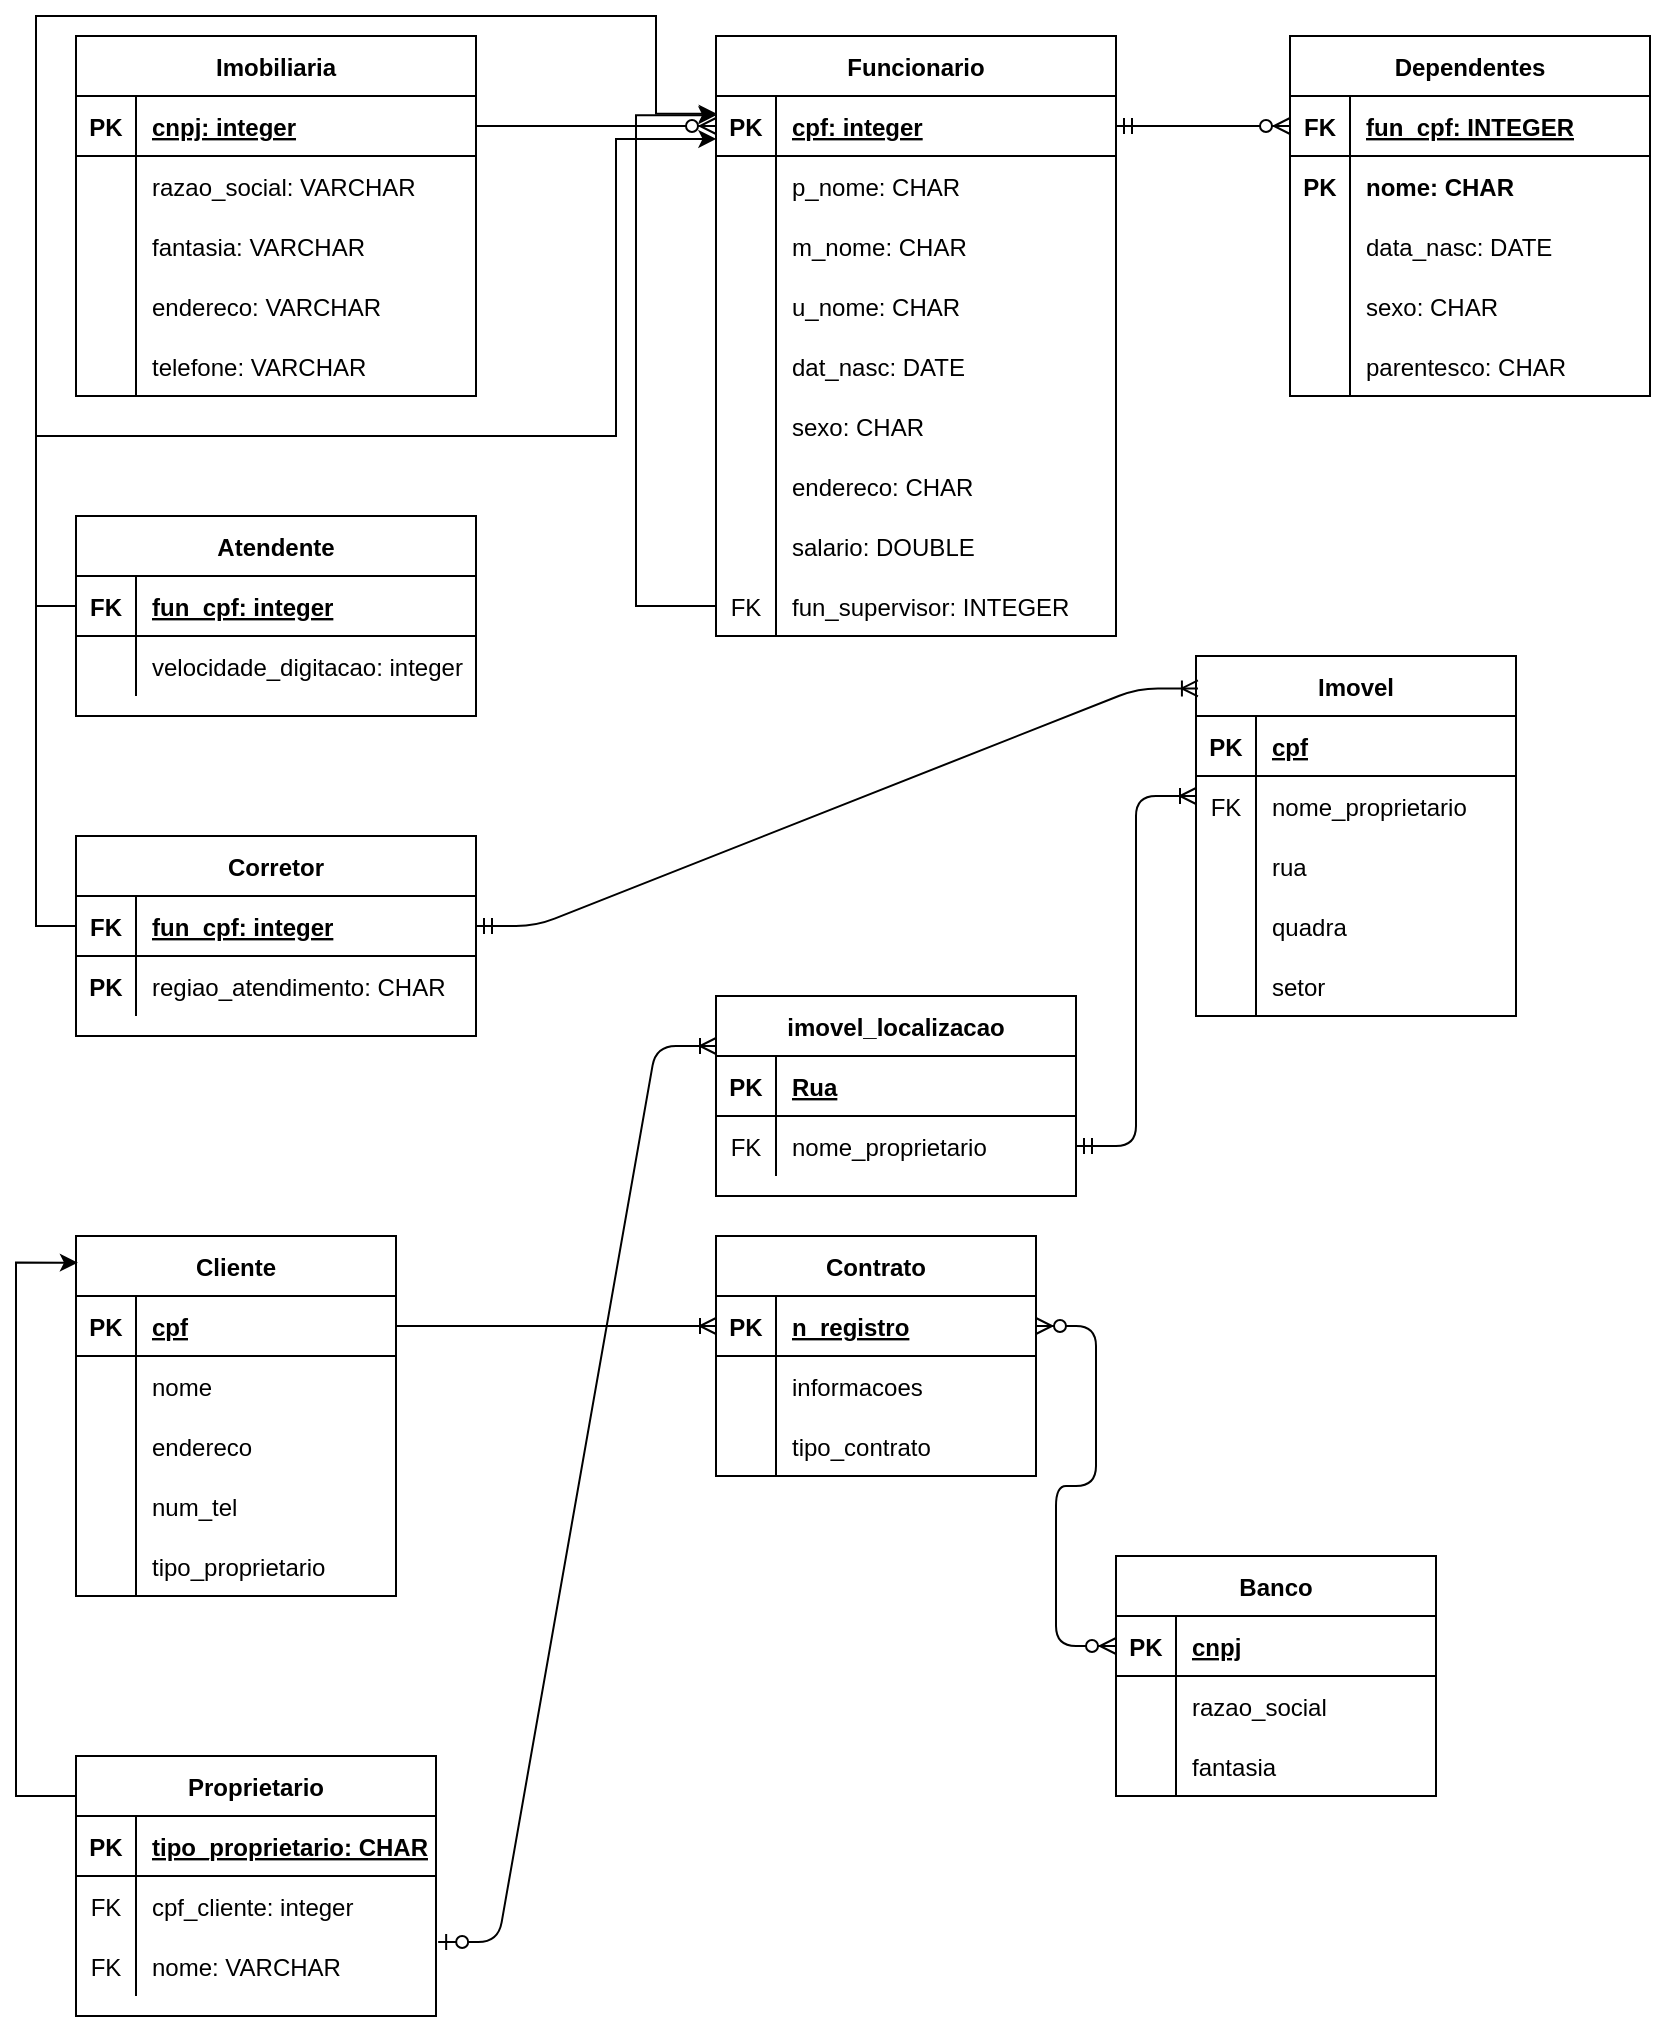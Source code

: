 <mxfile version="13.8.9" type="github">
  <diagram id="jHoQREW-Rwj7mfZAR1TO" name="Page-1">
    <mxGraphModel dx="1036" dy="485" grid="1" gridSize="10" guides="1" tooltips="1" connect="1" arrows="1" fold="1" page="1" pageScale="1" pageWidth="827" pageHeight="1169" math="0" shadow="0">
      <root>
        <mxCell id="0" />
        <mxCell id="1" parent="0" />
        <mxCell id="UJXTose2h4jkovbLVxWG-283" value="" style="edgeStyle=entityRelationEdgeStyle;fontSize=12;html=1;endArrow=ERoneToMany;startArrow=ERmandOne;exitX=1;exitY=0.75;exitDx=0;exitDy=0;" edge="1" parent="1" source="UJXTose2h4jkovbLVxWG-252">
          <mxGeometry width="100" height="100" relative="1" as="geometry">
            <mxPoint x="570" y="650" as="sourcePoint" />
            <mxPoint x="600" y="420" as="targetPoint" />
          </mxGeometry>
        </mxCell>
        <mxCell id="UJXTose2h4jkovbLVxWG-1" value="Imobiliaria" style="shape=table;startSize=30;container=1;collapsible=1;childLayout=tableLayout;fixedRows=1;rowLines=0;fontStyle=1;align=center;resizeLast=1;" vertex="1" parent="1">
          <mxGeometry x="40" y="40" width="200" height="180" as="geometry" />
        </mxCell>
        <mxCell id="UJXTose2h4jkovbLVxWG-2" value="" style="shape=partialRectangle;collapsible=0;dropTarget=0;pointerEvents=0;fillColor=none;top=0;left=0;bottom=1;right=0;points=[[0,0.5],[1,0.5]];portConstraint=eastwest;" vertex="1" parent="UJXTose2h4jkovbLVxWG-1">
          <mxGeometry y="30" width="200" height="30" as="geometry" />
        </mxCell>
        <mxCell id="UJXTose2h4jkovbLVxWG-3" value="PK" style="shape=partialRectangle;connectable=0;fillColor=none;top=0;left=0;bottom=0;right=0;fontStyle=1;overflow=hidden;" vertex="1" parent="UJXTose2h4jkovbLVxWG-2">
          <mxGeometry width="30" height="30" as="geometry" />
        </mxCell>
        <mxCell id="UJXTose2h4jkovbLVxWG-4" value="cnpj: integer" style="shape=partialRectangle;connectable=0;fillColor=none;top=0;left=0;bottom=0;right=0;align=left;spacingLeft=6;fontStyle=5;overflow=hidden;" vertex="1" parent="UJXTose2h4jkovbLVxWG-2">
          <mxGeometry x="30" width="170" height="30" as="geometry" />
        </mxCell>
        <mxCell id="UJXTose2h4jkovbLVxWG-5" value="" style="shape=partialRectangle;collapsible=0;dropTarget=0;pointerEvents=0;fillColor=none;top=0;left=0;bottom=0;right=0;points=[[0,0.5],[1,0.5]];portConstraint=eastwest;" vertex="1" parent="UJXTose2h4jkovbLVxWG-1">
          <mxGeometry y="60" width="200" height="30" as="geometry" />
        </mxCell>
        <mxCell id="UJXTose2h4jkovbLVxWG-6" value="" style="shape=partialRectangle;connectable=0;fillColor=none;top=0;left=0;bottom=0;right=0;editable=1;overflow=hidden;" vertex="1" parent="UJXTose2h4jkovbLVxWG-5">
          <mxGeometry width="30" height="30" as="geometry" />
        </mxCell>
        <mxCell id="UJXTose2h4jkovbLVxWG-7" value="razao_social: VARCHAR" style="shape=partialRectangle;connectable=0;fillColor=none;top=0;left=0;bottom=0;right=0;align=left;spacingLeft=6;overflow=hidden;" vertex="1" parent="UJXTose2h4jkovbLVxWG-5">
          <mxGeometry x="30" width="170" height="30" as="geometry" />
        </mxCell>
        <mxCell id="UJXTose2h4jkovbLVxWG-8" value="" style="shape=partialRectangle;collapsible=0;dropTarget=0;pointerEvents=0;fillColor=none;top=0;left=0;bottom=0;right=0;points=[[0,0.5],[1,0.5]];portConstraint=eastwest;" vertex="1" parent="UJXTose2h4jkovbLVxWG-1">
          <mxGeometry y="90" width="200" height="30" as="geometry" />
        </mxCell>
        <mxCell id="UJXTose2h4jkovbLVxWG-9" value="" style="shape=partialRectangle;connectable=0;fillColor=none;top=0;left=0;bottom=0;right=0;editable=1;overflow=hidden;" vertex="1" parent="UJXTose2h4jkovbLVxWG-8">
          <mxGeometry width="30" height="30" as="geometry" />
        </mxCell>
        <mxCell id="UJXTose2h4jkovbLVxWG-10" value="fantasia: VARCHAR" style="shape=partialRectangle;connectable=0;fillColor=none;top=0;left=0;bottom=0;right=0;align=left;spacingLeft=6;overflow=hidden;" vertex="1" parent="UJXTose2h4jkovbLVxWG-8">
          <mxGeometry x="30" width="170" height="30" as="geometry" />
        </mxCell>
        <mxCell id="UJXTose2h4jkovbLVxWG-11" value="" style="shape=partialRectangle;collapsible=0;dropTarget=0;pointerEvents=0;fillColor=none;top=0;left=0;bottom=0;right=0;points=[[0,0.5],[1,0.5]];portConstraint=eastwest;" vertex="1" parent="UJXTose2h4jkovbLVxWG-1">
          <mxGeometry y="120" width="200" height="30" as="geometry" />
        </mxCell>
        <mxCell id="UJXTose2h4jkovbLVxWG-12" value="" style="shape=partialRectangle;connectable=0;fillColor=none;top=0;left=0;bottom=0;right=0;editable=1;overflow=hidden;" vertex="1" parent="UJXTose2h4jkovbLVxWG-11">
          <mxGeometry width="30" height="30" as="geometry" />
        </mxCell>
        <mxCell id="UJXTose2h4jkovbLVxWG-13" value="endereco: VARCHAR" style="shape=partialRectangle;connectable=0;fillColor=none;top=0;left=0;bottom=0;right=0;align=left;spacingLeft=6;overflow=hidden;" vertex="1" parent="UJXTose2h4jkovbLVxWG-11">
          <mxGeometry x="30" width="170" height="30" as="geometry" />
        </mxCell>
        <mxCell id="UJXTose2h4jkovbLVxWG-15" value="" style="shape=partialRectangle;collapsible=0;dropTarget=0;pointerEvents=0;fillColor=none;top=0;left=0;bottom=0;right=0;points=[[0,0.5],[1,0.5]];portConstraint=eastwest;" vertex="1" parent="UJXTose2h4jkovbLVxWG-1">
          <mxGeometry y="150" width="200" height="30" as="geometry" />
        </mxCell>
        <mxCell id="UJXTose2h4jkovbLVxWG-16" value="" style="shape=partialRectangle;connectable=0;fillColor=none;top=0;left=0;bottom=0;right=0;editable=1;overflow=hidden;" vertex="1" parent="UJXTose2h4jkovbLVxWG-15">
          <mxGeometry width="30" height="30" as="geometry" />
        </mxCell>
        <mxCell id="UJXTose2h4jkovbLVxWG-17" value="telefone: VARCHAR" style="shape=partialRectangle;connectable=0;fillColor=none;top=0;left=0;bottom=0;right=0;align=left;spacingLeft=6;overflow=hidden;" vertex="1" parent="UJXTose2h4jkovbLVxWG-15">
          <mxGeometry x="30" width="170" height="30" as="geometry" />
        </mxCell>
        <mxCell id="UJXTose2h4jkovbLVxWG-18" value="Funcionario" style="shape=table;startSize=30;container=1;collapsible=1;childLayout=tableLayout;fixedRows=1;rowLines=0;fontStyle=1;align=center;resizeLast=1;" vertex="1" parent="1">
          <mxGeometry x="360" y="40" width="200" height="300" as="geometry" />
        </mxCell>
        <mxCell id="UJXTose2h4jkovbLVxWG-19" value="" style="shape=partialRectangle;collapsible=0;dropTarget=0;pointerEvents=0;fillColor=none;top=0;left=0;bottom=1;right=0;points=[[0,0.5],[1,0.5]];portConstraint=eastwest;" vertex="1" parent="UJXTose2h4jkovbLVxWG-18">
          <mxGeometry y="30" width="200" height="30" as="geometry" />
        </mxCell>
        <mxCell id="UJXTose2h4jkovbLVxWG-20" value="PK" style="shape=partialRectangle;connectable=0;fillColor=none;top=0;left=0;bottom=0;right=0;fontStyle=1;overflow=hidden;" vertex="1" parent="UJXTose2h4jkovbLVxWG-19">
          <mxGeometry width="30" height="30" as="geometry" />
        </mxCell>
        <mxCell id="UJXTose2h4jkovbLVxWG-21" value="cpf: integer" style="shape=partialRectangle;connectable=0;fillColor=none;top=0;left=0;bottom=0;right=0;align=left;spacingLeft=6;fontStyle=5;overflow=hidden;" vertex="1" parent="UJXTose2h4jkovbLVxWG-19">
          <mxGeometry x="30" width="170" height="30" as="geometry" />
        </mxCell>
        <mxCell id="UJXTose2h4jkovbLVxWG-22" value="" style="shape=partialRectangle;collapsible=0;dropTarget=0;pointerEvents=0;fillColor=none;top=0;left=0;bottom=0;right=0;points=[[0,0.5],[1,0.5]];portConstraint=eastwest;" vertex="1" parent="UJXTose2h4jkovbLVxWG-18">
          <mxGeometry y="60" width="200" height="30" as="geometry" />
        </mxCell>
        <mxCell id="UJXTose2h4jkovbLVxWG-23" value="" style="shape=partialRectangle;connectable=0;fillColor=none;top=0;left=0;bottom=0;right=0;editable=1;overflow=hidden;" vertex="1" parent="UJXTose2h4jkovbLVxWG-22">
          <mxGeometry width="30" height="30" as="geometry" />
        </mxCell>
        <mxCell id="UJXTose2h4jkovbLVxWG-24" value="p_nome: CHAR" style="shape=partialRectangle;connectable=0;fillColor=none;top=0;left=0;bottom=0;right=0;align=left;spacingLeft=6;overflow=hidden;" vertex="1" parent="UJXTose2h4jkovbLVxWG-22">
          <mxGeometry x="30" width="170" height="30" as="geometry" />
        </mxCell>
        <mxCell id="UJXTose2h4jkovbLVxWG-25" value="" style="shape=partialRectangle;collapsible=0;dropTarget=0;pointerEvents=0;fillColor=none;top=0;left=0;bottom=0;right=0;points=[[0,0.5],[1,0.5]];portConstraint=eastwest;" vertex="1" parent="UJXTose2h4jkovbLVxWG-18">
          <mxGeometry y="90" width="200" height="30" as="geometry" />
        </mxCell>
        <mxCell id="UJXTose2h4jkovbLVxWG-26" value="" style="shape=partialRectangle;connectable=0;fillColor=none;top=0;left=0;bottom=0;right=0;editable=1;overflow=hidden;" vertex="1" parent="UJXTose2h4jkovbLVxWG-25">
          <mxGeometry width="30" height="30" as="geometry" />
        </mxCell>
        <mxCell id="UJXTose2h4jkovbLVxWG-27" value="m_nome: CHAR" style="shape=partialRectangle;connectable=0;fillColor=none;top=0;left=0;bottom=0;right=0;align=left;spacingLeft=6;overflow=hidden;" vertex="1" parent="UJXTose2h4jkovbLVxWG-25">
          <mxGeometry x="30" width="170" height="30" as="geometry" />
        </mxCell>
        <mxCell id="UJXTose2h4jkovbLVxWG-28" value="" style="shape=partialRectangle;collapsible=0;dropTarget=0;pointerEvents=0;fillColor=none;top=0;left=0;bottom=0;right=0;points=[[0,0.5],[1,0.5]];portConstraint=eastwest;" vertex="1" parent="UJXTose2h4jkovbLVxWG-18">
          <mxGeometry y="120" width="200" height="30" as="geometry" />
        </mxCell>
        <mxCell id="UJXTose2h4jkovbLVxWG-29" value="" style="shape=partialRectangle;connectable=0;fillColor=none;top=0;left=0;bottom=0;right=0;editable=1;overflow=hidden;" vertex="1" parent="UJXTose2h4jkovbLVxWG-28">
          <mxGeometry width="30" height="30" as="geometry" />
        </mxCell>
        <mxCell id="UJXTose2h4jkovbLVxWG-30" value="u_nome: CHAR" style="shape=partialRectangle;connectable=0;fillColor=none;top=0;left=0;bottom=0;right=0;align=left;spacingLeft=6;overflow=hidden;" vertex="1" parent="UJXTose2h4jkovbLVxWG-28">
          <mxGeometry x="30" width="170" height="30" as="geometry" />
        </mxCell>
        <mxCell id="UJXTose2h4jkovbLVxWG-31" value="" style="shape=partialRectangle;collapsible=0;dropTarget=0;pointerEvents=0;fillColor=none;top=0;left=0;bottom=0;right=0;points=[[0,0.5],[1,0.5]];portConstraint=eastwest;" vertex="1" parent="UJXTose2h4jkovbLVxWG-18">
          <mxGeometry y="150" width="200" height="30" as="geometry" />
        </mxCell>
        <mxCell id="UJXTose2h4jkovbLVxWG-32" value="" style="shape=partialRectangle;connectable=0;fillColor=none;top=0;left=0;bottom=0;right=0;editable=1;overflow=hidden;" vertex="1" parent="UJXTose2h4jkovbLVxWG-31">
          <mxGeometry width="30" height="30" as="geometry" />
        </mxCell>
        <mxCell id="UJXTose2h4jkovbLVxWG-33" value="dat_nasc: DATE" style="shape=partialRectangle;connectable=0;fillColor=none;top=0;left=0;bottom=0;right=0;align=left;spacingLeft=6;overflow=hidden;" vertex="1" parent="UJXTose2h4jkovbLVxWG-31">
          <mxGeometry x="30" width="170" height="30" as="geometry" />
        </mxCell>
        <mxCell id="UJXTose2h4jkovbLVxWG-34" value="" style="shape=partialRectangle;collapsible=0;dropTarget=0;pointerEvents=0;fillColor=none;top=0;left=0;bottom=0;right=0;points=[[0,0.5],[1,0.5]];portConstraint=eastwest;" vertex="1" parent="UJXTose2h4jkovbLVxWG-18">
          <mxGeometry y="180" width="200" height="30" as="geometry" />
        </mxCell>
        <mxCell id="UJXTose2h4jkovbLVxWG-35" value="" style="shape=partialRectangle;connectable=0;fillColor=none;top=0;left=0;bottom=0;right=0;editable=1;overflow=hidden;" vertex="1" parent="UJXTose2h4jkovbLVxWG-34">
          <mxGeometry width="30" height="30" as="geometry" />
        </mxCell>
        <mxCell id="UJXTose2h4jkovbLVxWG-36" value="sexo: CHAR" style="shape=partialRectangle;connectable=0;fillColor=none;top=0;left=0;bottom=0;right=0;align=left;spacingLeft=6;overflow=hidden;" vertex="1" parent="UJXTose2h4jkovbLVxWG-34">
          <mxGeometry x="30" width="170" height="30" as="geometry" />
        </mxCell>
        <mxCell id="UJXTose2h4jkovbLVxWG-37" value="" style="shape=partialRectangle;collapsible=0;dropTarget=0;pointerEvents=0;fillColor=none;top=0;left=0;bottom=0;right=0;points=[[0,0.5],[1,0.5]];portConstraint=eastwest;" vertex="1" parent="UJXTose2h4jkovbLVxWG-18">
          <mxGeometry y="210" width="200" height="30" as="geometry" />
        </mxCell>
        <mxCell id="UJXTose2h4jkovbLVxWG-38" value="" style="shape=partialRectangle;connectable=0;fillColor=none;top=0;left=0;bottom=0;right=0;editable=1;overflow=hidden;" vertex="1" parent="UJXTose2h4jkovbLVxWG-37">
          <mxGeometry width="30" height="30" as="geometry" />
        </mxCell>
        <mxCell id="UJXTose2h4jkovbLVxWG-39" value="endereco: CHAR" style="shape=partialRectangle;connectable=0;fillColor=none;top=0;left=0;bottom=0;right=0;align=left;spacingLeft=6;overflow=hidden;" vertex="1" parent="UJXTose2h4jkovbLVxWG-37">
          <mxGeometry x="30" width="170" height="30" as="geometry" />
        </mxCell>
        <mxCell id="UJXTose2h4jkovbLVxWG-40" value="" style="shape=partialRectangle;collapsible=0;dropTarget=0;pointerEvents=0;fillColor=none;top=0;left=0;bottom=0;right=0;points=[[0,0.5],[1,0.5]];portConstraint=eastwest;" vertex="1" parent="UJXTose2h4jkovbLVxWG-18">
          <mxGeometry y="240" width="200" height="30" as="geometry" />
        </mxCell>
        <mxCell id="UJXTose2h4jkovbLVxWG-41" value="" style="shape=partialRectangle;connectable=0;fillColor=none;top=0;left=0;bottom=0;right=0;editable=1;overflow=hidden;" vertex="1" parent="UJXTose2h4jkovbLVxWG-40">
          <mxGeometry width="30" height="30" as="geometry" />
        </mxCell>
        <mxCell id="UJXTose2h4jkovbLVxWG-42" value="salario: DOUBLE" style="shape=partialRectangle;connectable=0;fillColor=none;top=0;left=0;bottom=0;right=0;align=left;spacingLeft=6;overflow=hidden;" vertex="1" parent="UJXTose2h4jkovbLVxWG-40">
          <mxGeometry x="30" width="170" height="30" as="geometry" />
        </mxCell>
        <mxCell id="UJXTose2h4jkovbLVxWG-43" value="" style="shape=partialRectangle;collapsible=0;dropTarget=0;pointerEvents=0;fillColor=none;top=0;left=0;bottom=0;right=0;points=[[0,0.5],[1,0.5]];portConstraint=eastwest;" vertex="1" parent="UJXTose2h4jkovbLVxWG-18">
          <mxGeometry y="270" width="200" height="30" as="geometry" />
        </mxCell>
        <mxCell id="UJXTose2h4jkovbLVxWG-44" value="FK" style="shape=partialRectangle;connectable=0;fillColor=none;top=0;left=0;bottom=0;right=0;editable=1;overflow=hidden;fontStyle=0" vertex="1" parent="UJXTose2h4jkovbLVxWG-43">
          <mxGeometry width="30" height="30" as="geometry" />
        </mxCell>
        <mxCell id="UJXTose2h4jkovbLVxWG-45" value="fun_supervisor: INTEGER" style="shape=partialRectangle;connectable=0;fillColor=none;top=0;left=0;bottom=0;right=0;align=left;spacingLeft=6;overflow=hidden;" vertex="1" parent="UJXTose2h4jkovbLVxWG-43">
          <mxGeometry x="30" width="170" height="30" as="geometry" />
        </mxCell>
        <mxCell id="UJXTose2h4jkovbLVxWG-208" style="edgeStyle=orthogonalEdgeStyle;rounded=0;orthogonalLoop=1;jettySize=auto;html=1;exitX=0;exitY=0.5;exitDx=0;exitDy=0;entryX=0.001;entryY=0.32;entryDx=0;entryDy=0;entryPerimeter=0;" edge="1" parent="UJXTose2h4jkovbLVxWG-18" source="UJXTose2h4jkovbLVxWG-43" target="UJXTose2h4jkovbLVxWG-19">
          <mxGeometry relative="1" as="geometry">
            <mxPoint x="-40" y="40" as="targetPoint" />
            <Array as="points">
              <mxPoint x="-40" y="285" />
              <mxPoint x="-40" y="40" />
            </Array>
          </mxGeometry>
        </mxCell>
        <mxCell id="UJXTose2h4jkovbLVxWG-64" value="Dependentes" style="shape=table;startSize=30;container=1;collapsible=1;childLayout=tableLayout;fixedRows=1;rowLines=0;fontStyle=1;align=center;resizeLast=1;" vertex="1" parent="1">
          <mxGeometry x="647" y="40" width="180" height="180" as="geometry" />
        </mxCell>
        <mxCell id="UJXTose2h4jkovbLVxWG-65" value="" style="shape=partialRectangle;collapsible=0;dropTarget=0;pointerEvents=0;fillColor=none;top=0;left=0;bottom=1;right=0;points=[[0,0.5],[1,0.5]];portConstraint=eastwest;" vertex="1" parent="UJXTose2h4jkovbLVxWG-64">
          <mxGeometry y="30" width="180" height="30" as="geometry" />
        </mxCell>
        <mxCell id="UJXTose2h4jkovbLVxWG-66" value="FK" style="shape=partialRectangle;connectable=0;fillColor=none;top=0;left=0;bottom=0;right=0;fontStyle=1;overflow=hidden;" vertex="1" parent="UJXTose2h4jkovbLVxWG-65">
          <mxGeometry width="30" height="30" as="geometry" />
        </mxCell>
        <mxCell id="UJXTose2h4jkovbLVxWG-67" value="fun_cpf: INTEGER" style="shape=partialRectangle;connectable=0;fillColor=none;top=0;left=0;bottom=0;right=0;align=left;spacingLeft=6;fontStyle=5;overflow=hidden;" vertex="1" parent="UJXTose2h4jkovbLVxWG-65">
          <mxGeometry x="30" width="150" height="30" as="geometry" />
        </mxCell>
        <mxCell id="UJXTose2h4jkovbLVxWG-68" value="" style="shape=partialRectangle;collapsible=0;dropTarget=0;pointerEvents=0;fillColor=none;top=0;left=0;bottom=0;right=0;points=[[0,0.5],[1,0.5]];portConstraint=eastwest;" vertex="1" parent="UJXTose2h4jkovbLVxWG-64">
          <mxGeometry y="60" width="180" height="30" as="geometry" />
        </mxCell>
        <mxCell id="UJXTose2h4jkovbLVxWG-69" value="PK" style="shape=partialRectangle;connectable=0;fillColor=none;top=0;left=0;bottom=0;right=0;editable=1;overflow=hidden;fontStyle=1" vertex="1" parent="UJXTose2h4jkovbLVxWG-68">
          <mxGeometry width="30" height="30" as="geometry" />
        </mxCell>
        <mxCell id="UJXTose2h4jkovbLVxWG-70" value="nome: CHAR" style="shape=partialRectangle;connectable=0;fillColor=none;top=0;left=0;bottom=0;right=0;align=left;spacingLeft=6;overflow=hidden;fontStyle=1" vertex="1" parent="UJXTose2h4jkovbLVxWG-68">
          <mxGeometry x="30" width="150" height="30" as="geometry" />
        </mxCell>
        <mxCell id="UJXTose2h4jkovbLVxWG-71" value="" style="shape=partialRectangle;collapsible=0;dropTarget=0;pointerEvents=0;fillColor=none;top=0;left=0;bottom=0;right=0;points=[[0,0.5],[1,0.5]];portConstraint=eastwest;" vertex="1" parent="UJXTose2h4jkovbLVxWG-64">
          <mxGeometry y="90" width="180" height="30" as="geometry" />
        </mxCell>
        <mxCell id="UJXTose2h4jkovbLVxWG-72" value="" style="shape=partialRectangle;connectable=0;fillColor=none;top=0;left=0;bottom=0;right=0;editable=1;overflow=hidden;" vertex="1" parent="UJXTose2h4jkovbLVxWG-71">
          <mxGeometry width="30" height="30" as="geometry" />
        </mxCell>
        <mxCell id="UJXTose2h4jkovbLVxWG-73" value="data_nasc: DATE" style="shape=partialRectangle;connectable=0;fillColor=none;top=0;left=0;bottom=0;right=0;align=left;spacingLeft=6;overflow=hidden;" vertex="1" parent="UJXTose2h4jkovbLVxWG-71">
          <mxGeometry x="30" width="150" height="30" as="geometry" />
        </mxCell>
        <mxCell id="UJXTose2h4jkovbLVxWG-74" value="" style="shape=partialRectangle;collapsible=0;dropTarget=0;pointerEvents=0;fillColor=none;top=0;left=0;bottom=0;right=0;points=[[0,0.5],[1,0.5]];portConstraint=eastwest;" vertex="1" parent="UJXTose2h4jkovbLVxWG-64">
          <mxGeometry y="120" width="180" height="30" as="geometry" />
        </mxCell>
        <mxCell id="UJXTose2h4jkovbLVxWG-75" value="" style="shape=partialRectangle;connectable=0;fillColor=none;top=0;left=0;bottom=0;right=0;editable=1;overflow=hidden;" vertex="1" parent="UJXTose2h4jkovbLVxWG-74">
          <mxGeometry width="30" height="30" as="geometry" />
        </mxCell>
        <mxCell id="UJXTose2h4jkovbLVxWG-76" value="sexo: CHAR" style="shape=partialRectangle;connectable=0;fillColor=none;top=0;left=0;bottom=0;right=0;align=left;spacingLeft=6;overflow=hidden;" vertex="1" parent="UJXTose2h4jkovbLVxWG-74">
          <mxGeometry x="30" width="150" height="30" as="geometry" />
        </mxCell>
        <mxCell id="UJXTose2h4jkovbLVxWG-77" value="" style="shape=partialRectangle;collapsible=0;dropTarget=0;pointerEvents=0;fillColor=none;top=0;left=0;bottom=0;right=0;points=[[0,0.5],[1,0.5]];portConstraint=eastwest;" vertex="1" parent="UJXTose2h4jkovbLVxWG-64">
          <mxGeometry y="150" width="180" height="30" as="geometry" />
        </mxCell>
        <mxCell id="UJXTose2h4jkovbLVxWG-78" value="" style="shape=partialRectangle;connectable=0;fillColor=none;top=0;left=0;bottom=0;right=0;editable=1;overflow=hidden;" vertex="1" parent="UJXTose2h4jkovbLVxWG-77">
          <mxGeometry width="30" height="30" as="geometry" />
        </mxCell>
        <mxCell id="UJXTose2h4jkovbLVxWG-79" value="parentesco: CHAR" style="shape=partialRectangle;connectable=0;fillColor=none;top=0;left=0;bottom=0;right=0;align=left;spacingLeft=6;overflow=hidden;" vertex="1" parent="UJXTose2h4jkovbLVxWG-77">
          <mxGeometry x="30" width="150" height="30" as="geometry" />
        </mxCell>
        <mxCell id="UJXTose2h4jkovbLVxWG-105" value="Cliente" style="shape=table;startSize=30;container=1;collapsible=1;childLayout=tableLayout;fixedRows=1;rowLines=0;fontStyle=1;align=center;resizeLast=1;" vertex="1" parent="1">
          <mxGeometry x="40" y="640" width="160" height="180" as="geometry" />
        </mxCell>
        <mxCell id="UJXTose2h4jkovbLVxWG-106" value="" style="shape=partialRectangle;collapsible=0;dropTarget=0;pointerEvents=0;fillColor=none;top=0;left=0;bottom=1;right=0;points=[[0,0.5],[1,0.5]];portConstraint=eastwest;" vertex="1" parent="UJXTose2h4jkovbLVxWG-105">
          <mxGeometry y="30" width="160" height="30" as="geometry" />
        </mxCell>
        <mxCell id="UJXTose2h4jkovbLVxWG-107" value="PK" style="shape=partialRectangle;connectable=0;fillColor=none;top=0;left=0;bottom=0;right=0;fontStyle=1;overflow=hidden;" vertex="1" parent="UJXTose2h4jkovbLVxWG-106">
          <mxGeometry width="30" height="30" as="geometry" />
        </mxCell>
        <mxCell id="UJXTose2h4jkovbLVxWG-108" value="cpf" style="shape=partialRectangle;connectable=0;fillColor=none;top=0;left=0;bottom=0;right=0;align=left;spacingLeft=6;fontStyle=5;overflow=hidden;" vertex="1" parent="UJXTose2h4jkovbLVxWG-106">
          <mxGeometry x="30" width="130" height="30" as="geometry" />
        </mxCell>
        <mxCell id="UJXTose2h4jkovbLVxWG-109" value="" style="shape=partialRectangle;collapsible=0;dropTarget=0;pointerEvents=0;fillColor=none;top=0;left=0;bottom=0;right=0;points=[[0,0.5],[1,0.5]];portConstraint=eastwest;" vertex="1" parent="UJXTose2h4jkovbLVxWG-105">
          <mxGeometry y="60" width="160" height="30" as="geometry" />
        </mxCell>
        <mxCell id="UJXTose2h4jkovbLVxWG-110" value="" style="shape=partialRectangle;connectable=0;fillColor=none;top=0;left=0;bottom=0;right=0;editable=1;overflow=hidden;" vertex="1" parent="UJXTose2h4jkovbLVxWG-109">
          <mxGeometry width="30" height="30" as="geometry" />
        </mxCell>
        <mxCell id="UJXTose2h4jkovbLVxWG-111" value="nome" style="shape=partialRectangle;connectable=0;fillColor=none;top=0;left=0;bottom=0;right=0;align=left;spacingLeft=6;overflow=hidden;" vertex="1" parent="UJXTose2h4jkovbLVxWG-109">
          <mxGeometry x="30" width="130" height="30" as="geometry" />
        </mxCell>
        <mxCell id="UJXTose2h4jkovbLVxWG-112" value="" style="shape=partialRectangle;collapsible=0;dropTarget=0;pointerEvents=0;fillColor=none;top=0;left=0;bottom=0;right=0;points=[[0,0.5],[1,0.5]];portConstraint=eastwest;" vertex="1" parent="UJXTose2h4jkovbLVxWG-105">
          <mxGeometry y="90" width="160" height="30" as="geometry" />
        </mxCell>
        <mxCell id="UJXTose2h4jkovbLVxWG-113" value="" style="shape=partialRectangle;connectable=0;fillColor=none;top=0;left=0;bottom=0;right=0;editable=1;overflow=hidden;" vertex="1" parent="UJXTose2h4jkovbLVxWG-112">
          <mxGeometry width="30" height="30" as="geometry" />
        </mxCell>
        <mxCell id="UJXTose2h4jkovbLVxWG-114" value="endereco" style="shape=partialRectangle;connectable=0;fillColor=none;top=0;left=0;bottom=0;right=0;align=left;spacingLeft=6;overflow=hidden;" vertex="1" parent="UJXTose2h4jkovbLVxWG-112">
          <mxGeometry x="30" width="130" height="30" as="geometry" />
        </mxCell>
        <mxCell id="UJXTose2h4jkovbLVxWG-115" value="" style="shape=partialRectangle;collapsible=0;dropTarget=0;pointerEvents=0;fillColor=none;top=0;left=0;bottom=0;right=0;points=[[0,0.5],[1,0.5]];portConstraint=eastwest;" vertex="1" parent="UJXTose2h4jkovbLVxWG-105">
          <mxGeometry y="120" width="160" height="30" as="geometry" />
        </mxCell>
        <mxCell id="UJXTose2h4jkovbLVxWG-116" value="" style="shape=partialRectangle;connectable=0;fillColor=none;top=0;left=0;bottom=0;right=0;editable=1;overflow=hidden;" vertex="1" parent="UJXTose2h4jkovbLVxWG-115">
          <mxGeometry width="30" height="30" as="geometry" />
        </mxCell>
        <mxCell id="UJXTose2h4jkovbLVxWG-117" value="num_tel" style="shape=partialRectangle;connectable=0;fillColor=none;top=0;left=0;bottom=0;right=0;align=left;spacingLeft=6;overflow=hidden;" vertex="1" parent="UJXTose2h4jkovbLVxWG-115">
          <mxGeometry x="30" width="130" height="30" as="geometry" />
        </mxCell>
        <mxCell id="UJXTose2h4jkovbLVxWG-118" value="" style="shape=partialRectangle;collapsible=0;dropTarget=0;pointerEvents=0;fillColor=none;top=0;left=0;bottom=0;right=0;points=[[0,0.5],[1,0.5]];portConstraint=eastwest;" vertex="1" parent="UJXTose2h4jkovbLVxWG-105">
          <mxGeometry y="150" width="160" height="30" as="geometry" />
        </mxCell>
        <mxCell id="UJXTose2h4jkovbLVxWG-119" value="" style="shape=partialRectangle;connectable=0;fillColor=none;top=0;left=0;bottom=0;right=0;editable=1;overflow=hidden;" vertex="1" parent="UJXTose2h4jkovbLVxWG-118">
          <mxGeometry width="30" height="30" as="geometry" />
        </mxCell>
        <mxCell id="UJXTose2h4jkovbLVxWG-120" value="tipo_proprietario" style="shape=partialRectangle;connectable=0;fillColor=none;top=0;left=0;bottom=0;right=0;align=left;spacingLeft=6;overflow=hidden;" vertex="1" parent="UJXTose2h4jkovbLVxWG-118">
          <mxGeometry x="30" width="130" height="30" as="geometry" />
        </mxCell>
        <mxCell id="UJXTose2h4jkovbLVxWG-151" value="Contrato" style="shape=table;startSize=30;container=1;collapsible=1;childLayout=tableLayout;fixedRows=1;rowLines=0;fontStyle=1;align=center;resizeLast=1;" vertex="1" parent="1">
          <mxGeometry x="360" y="640" width="160" height="120" as="geometry" />
        </mxCell>
        <mxCell id="UJXTose2h4jkovbLVxWG-152" value="" style="shape=partialRectangle;collapsible=0;dropTarget=0;pointerEvents=0;fillColor=none;top=0;left=0;bottom=1;right=0;points=[[0,0.5],[1,0.5]];portConstraint=eastwest;" vertex="1" parent="UJXTose2h4jkovbLVxWG-151">
          <mxGeometry y="30" width="160" height="30" as="geometry" />
        </mxCell>
        <mxCell id="UJXTose2h4jkovbLVxWG-153" value="PK" style="shape=partialRectangle;connectable=0;fillColor=none;top=0;left=0;bottom=0;right=0;fontStyle=1;overflow=hidden;" vertex="1" parent="UJXTose2h4jkovbLVxWG-152">
          <mxGeometry width="30" height="30" as="geometry" />
        </mxCell>
        <mxCell id="UJXTose2h4jkovbLVxWG-154" value="n_registro" style="shape=partialRectangle;connectable=0;fillColor=none;top=0;left=0;bottom=0;right=0;align=left;spacingLeft=6;fontStyle=5;overflow=hidden;" vertex="1" parent="UJXTose2h4jkovbLVxWG-152">
          <mxGeometry x="30" width="130" height="30" as="geometry" />
        </mxCell>
        <mxCell id="UJXTose2h4jkovbLVxWG-155" value="" style="shape=partialRectangle;collapsible=0;dropTarget=0;pointerEvents=0;fillColor=none;top=0;left=0;bottom=0;right=0;points=[[0,0.5],[1,0.5]];portConstraint=eastwest;" vertex="1" parent="UJXTose2h4jkovbLVxWG-151">
          <mxGeometry y="60" width="160" height="30" as="geometry" />
        </mxCell>
        <mxCell id="UJXTose2h4jkovbLVxWG-156" value="" style="shape=partialRectangle;connectable=0;fillColor=none;top=0;left=0;bottom=0;right=0;editable=1;overflow=hidden;" vertex="1" parent="UJXTose2h4jkovbLVxWG-155">
          <mxGeometry width="30" height="30" as="geometry" />
        </mxCell>
        <mxCell id="UJXTose2h4jkovbLVxWG-157" value="informacoes" style="shape=partialRectangle;connectable=0;fillColor=none;top=0;left=0;bottom=0;right=0;align=left;spacingLeft=6;overflow=hidden;" vertex="1" parent="UJXTose2h4jkovbLVxWG-155">
          <mxGeometry x="30" width="130" height="30" as="geometry" />
        </mxCell>
        <mxCell id="UJXTose2h4jkovbLVxWG-158" value="" style="shape=partialRectangle;collapsible=0;dropTarget=0;pointerEvents=0;fillColor=none;top=0;left=0;bottom=0;right=0;points=[[0,0.5],[1,0.5]];portConstraint=eastwest;" vertex="1" parent="UJXTose2h4jkovbLVxWG-151">
          <mxGeometry y="90" width="160" height="30" as="geometry" />
        </mxCell>
        <mxCell id="UJXTose2h4jkovbLVxWG-159" value="" style="shape=partialRectangle;connectable=0;fillColor=none;top=0;left=0;bottom=0;right=0;editable=1;overflow=hidden;" vertex="1" parent="UJXTose2h4jkovbLVxWG-158">
          <mxGeometry width="30" height="30" as="geometry" />
        </mxCell>
        <mxCell id="UJXTose2h4jkovbLVxWG-160" value="tipo_contrato" style="shape=partialRectangle;connectable=0;fillColor=none;top=0;left=0;bottom=0;right=0;align=left;spacingLeft=6;overflow=hidden;" vertex="1" parent="UJXTose2h4jkovbLVxWG-158">
          <mxGeometry x="30" width="130" height="30" as="geometry" />
        </mxCell>
        <mxCell id="UJXTose2h4jkovbLVxWG-167" value="Banco" style="shape=table;startSize=30;container=1;collapsible=1;childLayout=tableLayout;fixedRows=1;rowLines=0;fontStyle=1;align=center;resizeLast=1;" vertex="1" parent="1">
          <mxGeometry x="560" y="800" width="160" height="120" as="geometry" />
        </mxCell>
        <mxCell id="UJXTose2h4jkovbLVxWG-168" value="" style="shape=partialRectangle;collapsible=0;dropTarget=0;pointerEvents=0;fillColor=none;top=0;left=0;bottom=1;right=0;points=[[0,0.5],[1,0.5]];portConstraint=eastwest;" vertex="1" parent="UJXTose2h4jkovbLVxWG-167">
          <mxGeometry y="30" width="160" height="30" as="geometry" />
        </mxCell>
        <mxCell id="UJXTose2h4jkovbLVxWG-169" value="PK" style="shape=partialRectangle;connectable=0;fillColor=none;top=0;left=0;bottom=0;right=0;fontStyle=1;overflow=hidden;" vertex="1" parent="UJXTose2h4jkovbLVxWG-168">
          <mxGeometry width="30" height="30" as="geometry" />
        </mxCell>
        <mxCell id="UJXTose2h4jkovbLVxWG-170" value="cnpj" style="shape=partialRectangle;connectable=0;fillColor=none;top=0;left=0;bottom=0;right=0;align=left;spacingLeft=6;fontStyle=5;overflow=hidden;" vertex="1" parent="UJXTose2h4jkovbLVxWG-168">
          <mxGeometry x="30" width="130" height="30" as="geometry" />
        </mxCell>
        <mxCell id="UJXTose2h4jkovbLVxWG-171" value="" style="shape=partialRectangle;collapsible=0;dropTarget=0;pointerEvents=0;fillColor=none;top=0;left=0;bottom=0;right=0;points=[[0,0.5],[1,0.5]];portConstraint=eastwest;" vertex="1" parent="UJXTose2h4jkovbLVxWG-167">
          <mxGeometry y="60" width="160" height="30" as="geometry" />
        </mxCell>
        <mxCell id="UJXTose2h4jkovbLVxWG-172" value="" style="shape=partialRectangle;connectable=0;fillColor=none;top=0;left=0;bottom=0;right=0;editable=1;overflow=hidden;" vertex="1" parent="UJXTose2h4jkovbLVxWG-171">
          <mxGeometry width="30" height="30" as="geometry" />
        </mxCell>
        <mxCell id="UJXTose2h4jkovbLVxWG-173" value="razao_social" style="shape=partialRectangle;connectable=0;fillColor=none;top=0;left=0;bottom=0;right=0;align=left;spacingLeft=6;overflow=hidden;" vertex="1" parent="UJXTose2h4jkovbLVxWG-171">
          <mxGeometry x="30" width="130" height="30" as="geometry" />
        </mxCell>
        <mxCell id="UJXTose2h4jkovbLVxWG-174" value="" style="shape=partialRectangle;collapsible=0;dropTarget=0;pointerEvents=0;fillColor=none;top=0;left=0;bottom=0;right=0;points=[[0,0.5],[1,0.5]];portConstraint=eastwest;" vertex="1" parent="UJXTose2h4jkovbLVxWG-167">
          <mxGeometry y="90" width="160" height="30" as="geometry" />
        </mxCell>
        <mxCell id="UJXTose2h4jkovbLVxWG-175" value="" style="shape=partialRectangle;connectable=0;fillColor=none;top=0;left=0;bottom=0;right=0;editable=1;overflow=hidden;" vertex="1" parent="UJXTose2h4jkovbLVxWG-174">
          <mxGeometry width="30" height="30" as="geometry" />
        </mxCell>
        <mxCell id="UJXTose2h4jkovbLVxWG-176" value="fantasia" style="shape=partialRectangle;connectable=0;fillColor=none;top=0;left=0;bottom=0;right=0;align=left;spacingLeft=6;overflow=hidden;" vertex="1" parent="UJXTose2h4jkovbLVxWG-174">
          <mxGeometry x="30" width="130" height="30" as="geometry" />
        </mxCell>
        <mxCell id="UJXTose2h4jkovbLVxWG-184" value="Imovel" style="shape=table;startSize=30;container=1;collapsible=1;childLayout=tableLayout;fixedRows=1;rowLines=0;fontStyle=1;align=center;resizeLast=1;" vertex="1" parent="1">
          <mxGeometry x="600" y="350" width="160" height="180" as="geometry" />
        </mxCell>
        <mxCell id="UJXTose2h4jkovbLVxWG-185" value="" style="shape=partialRectangle;collapsible=0;dropTarget=0;pointerEvents=0;fillColor=none;top=0;left=0;bottom=1;right=0;points=[[0,0.5],[1,0.5]];portConstraint=eastwest;" vertex="1" parent="UJXTose2h4jkovbLVxWG-184">
          <mxGeometry y="30" width="160" height="30" as="geometry" />
        </mxCell>
        <mxCell id="UJXTose2h4jkovbLVxWG-186" value="PK" style="shape=partialRectangle;connectable=0;fillColor=none;top=0;left=0;bottom=0;right=0;fontStyle=1;overflow=hidden;" vertex="1" parent="UJXTose2h4jkovbLVxWG-185">
          <mxGeometry width="30" height="30" as="geometry" />
        </mxCell>
        <mxCell id="UJXTose2h4jkovbLVxWG-187" value="cpf" style="shape=partialRectangle;connectable=0;fillColor=none;top=0;left=0;bottom=0;right=0;align=left;spacingLeft=6;fontStyle=5;overflow=hidden;" vertex="1" parent="UJXTose2h4jkovbLVxWG-185">
          <mxGeometry x="30" width="130" height="30" as="geometry" />
        </mxCell>
        <mxCell id="UJXTose2h4jkovbLVxWG-188" value="" style="shape=partialRectangle;collapsible=0;dropTarget=0;pointerEvents=0;fillColor=none;top=0;left=0;bottom=0;right=0;points=[[0,0.5],[1,0.5]];portConstraint=eastwest;" vertex="1" parent="UJXTose2h4jkovbLVxWG-184">
          <mxGeometry y="60" width="160" height="30" as="geometry" />
        </mxCell>
        <mxCell id="UJXTose2h4jkovbLVxWG-189" value="FK" style="shape=partialRectangle;connectable=0;fillColor=none;top=0;left=0;bottom=0;right=0;editable=1;overflow=hidden;" vertex="1" parent="UJXTose2h4jkovbLVxWG-188">
          <mxGeometry width="30" height="30" as="geometry" />
        </mxCell>
        <mxCell id="UJXTose2h4jkovbLVxWG-190" value="nome_proprietario" style="shape=partialRectangle;connectable=0;fillColor=none;top=0;left=0;bottom=0;right=0;align=left;spacingLeft=6;overflow=hidden;" vertex="1" parent="UJXTose2h4jkovbLVxWG-188">
          <mxGeometry x="30" width="130" height="30" as="geometry" />
        </mxCell>
        <mxCell id="UJXTose2h4jkovbLVxWG-194" value="" style="shape=partialRectangle;collapsible=0;dropTarget=0;pointerEvents=0;fillColor=none;top=0;left=0;bottom=0;right=0;points=[[0,0.5],[1,0.5]];portConstraint=eastwest;" vertex="1" parent="UJXTose2h4jkovbLVxWG-184">
          <mxGeometry y="90" width="160" height="30" as="geometry" />
        </mxCell>
        <mxCell id="UJXTose2h4jkovbLVxWG-195" value="" style="shape=partialRectangle;connectable=0;fillColor=none;top=0;left=0;bottom=0;right=0;editable=1;overflow=hidden;" vertex="1" parent="UJXTose2h4jkovbLVxWG-194">
          <mxGeometry width="30" height="30" as="geometry" />
        </mxCell>
        <mxCell id="UJXTose2h4jkovbLVxWG-196" value="rua" style="shape=partialRectangle;connectable=0;fillColor=none;top=0;left=0;bottom=0;right=0;align=left;spacingLeft=6;overflow=hidden;" vertex="1" parent="UJXTose2h4jkovbLVxWG-194">
          <mxGeometry x="30" width="130" height="30" as="geometry" />
        </mxCell>
        <mxCell id="UJXTose2h4jkovbLVxWG-197" value="" style="shape=partialRectangle;collapsible=0;dropTarget=0;pointerEvents=0;fillColor=none;top=0;left=0;bottom=0;right=0;points=[[0,0.5],[1,0.5]];portConstraint=eastwest;" vertex="1" parent="UJXTose2h4jkovbLVxWG-184">
          <mxGeometry y="120" width="160" height="30" as="geometry" />
        </mxCell>
        <mxCell id="UJXTose2h4jkovbLVxWG-198" value="" style="shape=partialRectangle;connectable=0;fillColor=none;top=0;left=0;bottom=0;right=0;editable=1;overflow=hidden;" vertex="1" parent="UJXTose2h4jkovbLVxWG-197">
          <mxGeometry width="30" height="30" as="geometry" />
        </mxCell>
        <mxCell id="UJXTose2h4jkovbLVxWG-199" value="quadra" style="shape=partialRectangle;connectable=0;fillColor=none;top=0;left=0;bottom=0;right=0;align=left;spacingLeft=6;overflow=hidden;" vertex="1" parent="UJXTose2h4jkovbLVxWG-197">
          <mxGeometry x="30" width="130" height="30" as="geometry" />
        </mxCell>
        <mxCell id="UJXTose2h4jkovbLVxWG-200" value="" style="shape=partialRectangle;collapsible=0;dropTarget=0;pointerEvents=0;fillColor=none;top=0;left=0;bottom=0;right=0;points=[[0,0.5],[1,0.5]];portConstraint=eastwest;" vertex="1" parent="UJXTose2h4jkovbLVxWG-184">
          <mxGeometry y="150" width="160" height="30" as="geometry" />
        </mxCell>
        <mxCell id="UJXTose2h4jkovbLVxWG-201" value="" style="shape=partialRectangle;connectable=0;fillColor=none;top=0;left=0;bottom=0;right=0;editable=1;overflow=hidden;" vertex="1" parent="UJXTose2h4jkovbLVxWG-200">
          <mxGeometry width="30" height="30" as="geometry" />
        </mxCell>
        <mxCell id="UJXTose2h4jkovbLVxWG-202" value="setor" style="shape=partialRectangle;connectable=0;fillColor=none;top=0;left=0;bottom=0;right=0;align=left;spacingLeft=6;overflow=hidden;" vertex="1" parent="UJXTose2h4jkovbLVxWG-200">
          <mxGeometry x="30" width="130" height="30" as="geometry" />
        </mxCell>
        <mxCell id="UJXTose2h4jkovbLVxWG-203" value="" style="edgeStyle=entityRelationEdgeStyle;fontSize=12;html=1;endArrow=ERzeroToMany;endFill=1;entryX=0;entryY=0.5;entryDx=0;entryDy=0;exitX=1;exitY=0.5;exitDx=0;exitDy=0;" edge="1" parent="1" source="UJXTose2h4jkovbLVxWG-2" target="UJXTose2h4jkovbLVxWG-19">
          <mxGeometry width="100" height="100" relative="1" as="geometry">
            <mxPoint x="150" y="240" as="sourcePoint" />
            <mxPoint x="250" y="140" as="targetPoint" />
          </mxGeometry>
        </mxCell>
        <mxCell id="UJXTose2h4jkovbLVxWG-206" value="" style="edgeStyle=entityRelationEdgeStyle;fontSize=12;html=1;endArrow=ERzeroToMany;startArrow=ERmandOne;entryX=0;entryY=0.5;entryDx=0;entryDy=0;exitX=1;exitY=0.5;exitDx=0;exitDy=0;" edge="1" parent="1" source="UJXTose2h4jkovbLVxWG-19" target="UJXTose2h4jkovbLVxWG-65">
          <mxGeometry width="100" height="100" relative="1" as="geometry">
            <mxPoint x="540" y="450" as="sourcePoint" />
            <mxPoint x="640" y="350" as="targetPoint" />
          </mxGeometry>
        </mxCell>
        <mxCell id="UJXTose2h4jkovbLVxWG-210" value="Atendente" style="shape=table;startSize=30;container=1;collapsible=1;childLayout=tableLayout;fixedRows=1;rowLines=0;fontStyle=1;align=center;resizeLast=1;" vertex="1" parent="1">
          <mxGeometry x="40" y="280" width="200" height="100" as="geometry" />
        </mxCell>
        <mxCell id="UJXTose2h4jkovbLVxWG-211" value="" style="shape=partialRectangle;collapsible=0;dropTarget=0;pointerEvents=0;fillColor=none;top=0;left=0;bottom=1;right=0;points=[[0,0.5],[1,0.5]];portConstraint=eastwest;" vertex="1" parent="UJXTose2h4jkovbLVxWG-210">
          <mxGeometry y="30" width="200" height="30" as="geometry" />
        </mxCell>
        <mxCell id="UJXTose2h4jkovbLVxWG-212" value="FK" style="shape=partialRectangle;connectable=0;fillColor=none;top=0;left=0;bottom=0;right=0;fontStyle=1;overflow=hidden;" vertex="1" parent="UJXTose2h4jkovbLVxWG-211">
          <mxGeometry width="30" height="30" as="geometry" />
        </mxCell>
        <mxCell id="UJXTose2h4jkovbLVxWG-213" value="fun_cpf: integer" style="shape=partialRectangle;connectable=0;fillColor=none;top=0;left=0;bottom=0;right=0;align=left;spacingLeft=6;fontStyle=5;overflow=hidden;" vertex="1" parent="UJXTose2h4jkovbLVxWG-211">
          <mxGeometry x="30" width="170" height="30" as="geometry" />
        </mxCell>
        <mxCell id="UJXTose2h4jkovbLVxWG-214" value="" style="shape=partialRectangle;collapsible=0;dropTarget=0;pointerEvents=0;fillColor=none;top=0;left=0;bottom=0;right=0;points=[[0,0.5],[1,0.5]];portConstraint=eastwest;" vertex="1" parent="UJXTose2h4jkovbLVxWG-210">
          <mxGeometry y="60" width="200" height="30" as="geometry" />
        </mxCell>
        <mxCell id="UJXTose2h4jkovbLVxWG-215" value="" style="shape=partialRectangle;connectable=0;fillColor=none;top=0;left=0;bottom=0;right=0;editable=1;overflow=hidden;" vertex="1" parent="UJXTose2h4jkovbLVxWG-214">
          <mxGeometry width="30" height="30" as="geometry" />
        </mxCell>
        <mxCell id="UJXTose2h4jkovbLVxWG-216" value="velocidade_digitacao: integer" style="shape=partialRectangle;connectable=0;fillColor=none;top=0;left=0;bottom=0;right=0;align=left;spacingLeft=6;overflow=hidden;" vertex="1" parent="UJXTose2h4jkovbLVxWG-214">
          <mxGeometry x="30" width="170" height="30" as="geometry" />
        </mxCell>
        <mxCell id="UJXTose2h4jkovbLVxWG-223" value="Corretor" style="shape=table;startSize=30;container=1;collapsible=1;childLayout=tableLayout;fixedRows=1;rowLines=0;fontStyle=1;align=center;resizeLast=1;" vertex="1" parent="1">
          <mxGeometry x="40" y="440" width="200" height="100" as="geometry" />
        </mxCell>
        <mxCell id="UJXTose2h4jkovbLVxWG-224" value="" style="shape=partialRectangle;collapsible=0;dropTarget=0;pointerEvents=0;fillColor=none;top=0;left=0;bottom=1;right=0;points=[[0,0.5],[1,0.5]];portConstraint=eastwest;" vertex="1" parent="UJXTose2h4jkovbLVxWG-223">
          <mxGeometry y="30" width="200" height="30" as="geometry" />
        </mxCell>
        <mxCell id="UJXTose2h4jkovbLVxWG-225" value="FK" style="shape=partialRectangle;connectable=0;fillColor=none;top=0;left=0;bottom=0;right=0;fontStyle=1;overflow=hidden;" vertex="1" parent="UJXTose2h4jkovbLVxWG-224">
          <mxGeometry width="30" height="30" as="geometry" />
        </mxCell>
        <mxCell id="UJXTose2h4jkovbLVxWG-226" value="fun_cpf: integer" style="shape=partialRectangle;connectable=0;fillColor=none;top=0;left=0;bottom=0;right=0;align=left;spacingLeft=6;fontStyle=5;overflow=hidden;" vertex="1" parent="UJXTose2h4jkovbLVxWG-224">
          <mxGeometry x="30" width="170" height="30" as="geometry" />
        </mxCell>
        <mxCell id="UJXTose2h4jkovbLVxWG-227" value="" style="shape=partialRectangle;collapsible=0;dropTarget=0;pointerEvents=0;fillColor=none;top=0;left=0;bottom=0;right=0;points=[[0,0.5],[1,0.5]];portConstraint=eastwest;fontStyle=1" vertex="1" parent="UJXTose2h4jkovbLVxWG-223">
          <mxGeometry y="60" width="200" height="30" as="geometry" />
        </mxCell>
        <mxCell id="UJXTose2h4jkovbLVxWG-228" value="PK" style="shape=partialRectangle;connectable=0;fillColor=none;top=0;left=0;bottom=0;right=0;editable=1;overflow=hidden;fontStyle=1" vertex="1" parent="UJXTose2h4jkovbLVxWG-227">
          <mxGeometry width="30" height="30" as="geometry" />
        </mxCell>
        <mxCell id="UJXTose2h4jkovbLVxWG-229" value="regiao_atendimento: CHAR" style="shape=partialRectangle;connectable=0;fillColor=none;top=0;left=0;bottom=0;right=0;align=left;spacingLeft=6;overflow=hidden;" vertex="1" parent="UJXTose2h4jkovbLVxWG-227">
          <mxGeometry x="30" width="170" height="30" as="geometry" />
        </mxCell>
        <mxCell id="UJXTose2h4jkovbLVxWG-236" style="edgeStyle=orthogonalEdgeStyle;rounded=0;orthogonalLoop=1;jettySize=auto;html=1;exitX=0;exitY=0.5;exitDx=0;exitDy=0;entryX=0.002;entryY=0.294;entryDx=0;entryDy=0;entryPerimeter=0;" edge="1" parent="1" source="UJXTose2h4jkovbLVxWG-211" target="UJXTose2h4jkovbLVxWG-19">
          <mxGeometry relative="1" as="geometry">
            <Array as="points">
              <mxPoint x="20" y="325" />
              <mxPoint x="20" y="30" />
              <mxPoint x="330" y="30" />
              <mxPoint x="330" y="79" />
            </Array>
          </mxGeometry>
        </mxCell>
        <mxCell id="UJXTose2h4jkovbLVxWG-237" style="edgeStyle=orthogonalEdgeStyle;rounded=0;orthogonalLoop=1;jettySize=auto;html=1;exitX=0;exitY=0.5;exitDx=0;exitDy=0;entryX=0.001;entryY=0.715;entryDx=0;entryDy=0;entryPerimeter=0;" edge="1" parent="1" source="UJXTose2h4jkovbLVxWG-224" target="UJXTose2h4jkovbLVxWG-19">
          <mxGeometry relative="1" as="geometry">
            <Array as="points">
              <mxPoint x="20" y="485" />
              <mxPoint x="20" y="240" />
              <mxPoint x="310" y="240" />
              <mxPoint x="310" y="91" />
            </Array>
          </mxGeometry>
        </mxCell>
        <mxCell id="UJXTose2h4jkovbLVxWG-238" value="" style="edgeStyle=entityRelationEdgeStyle;fontSize=12;html=1;endArrow=ERoneToMany;startArrow=ERmandOne;entryX=0.006;entryY=0.09;entryDx=0;entryDy=0;exitX=1;exitY=0.5;exitDx=0;exitDy=0;entryPerimeter=0;" edge="1" parent="1" source="UJXTose2h4jkovbLVxWG-224" target="UJXTose2h4jkovbLVxWG-184">
          <mxGeometry width="100" height="100" relative="1" as="geometry">
            <mxPoint x="290" y="510" as="sourcePoint" />
            <mxPoint x="390" y="410" as="targetPoint" />
          </mxGeometry>
        </mxCell>
        <mxCell id="UJXTose2h4jkovbLVxWG-239" value="Proprietario" style="shape=table;startSize=30;container=1;collapsible=1;childLayout=tableLayout;fixedRows=1;rowLines=0;fontStyle=1;align=center;resizeLast=1;" vertex="1" parent="1">
          <mxGeometry x="40" y="900" width="180" height="130" as="geometry" />
        </mxCell>
        <mxCell id="UJXTose2h4jkovbLVxWG-240" value="" style="shape=partialRectangle;collapsible=0;dropTarget=0;pointerEvents=0;fillColor=none;top=0;left=0;bottom=1;right=0;points=[[0,0.5],[1,0.5]];portConstraint=eastwest;" vertex="1" parent="UJXTose2h4jkovbLVxWG-239">
          <mxGeometry y="30" width="180" height="30" as="geometry" />
        </mxCell>
        <mxCell id="UJXTose2h4jkovbLVxWG-241" value="PK" style="shape=partialRectangle;connectable=0;fillColor=none;top=0;left=0;bottom=0;right=0;fontStyle=1;overflow=hidden;" vertex="1" parent="UJXTose2h4jkovbLVxWG-240">
          <mxGeometry width="30" height="30" as="geometry" />
        </mxCell>
        <mxCell id="UJXTose2h4jkovbLVxWG-242" value="tipo_proprietario: CHAR" style="shape=partialRectangle;connectable=0;fillColor=none;top=0;left=0;bottom=0;right=0;align=left;spacingLeft=6;fontStyle=5;overflow=hidden;" vertex="1" parent="UJXTose2h4jkovbLVxWG-240">
          <mxGeometry x="30" width="150" height="30" as="geometry" />
        </mxCell>
        <mxCell id="UJXTose2h4jkovbLVxWG-243" value="" style="shape=partialRectangle;collapsible=0;dropTarget=0;pointerEvents=0;fillColor=none;top=0;left=0;bottom=0;right=0;points=[[0,0.5],[1,0.5]];portConstraint=eastwest;" vertex="1" parent="UJXTose2h4jkovbLVxWG-239">
          <mxGeometry y="60" width="180" height="30" as="geometry" />
        </mxCell>
        <mxCell id="UJXTose2h4jkovbLVxWG-244" value="FK" style="shape=partialRectangle;connectable=0;fillColor=none;top=0;left=0;bottom=0;right=0;editable=1;overflow=hidden;" vertex="1" parent="UJXTose2h4jkovbLVxWG-243">
          <mxGeometry width="30" height="30" as="geometry" />
        </mxCell>
        <mxCell id="UJXTose2h4jkovbLVxWG-245" value="cpf_cliente: integer" style="shape=partialRectangle;connectable=0;fillColor=none;top=0;left=0;bottom=0;right=0;align=left;spacingLeft=6;overflow=hidden;" vertex="1" parent="UJXTose2h4jkovbLVxWG-243">
          <mxGeometry x="30" width="150" height="30" as="geometry" />
        </mxCell>
        <mxCell id="UJXTose2h4jkovbLVxWG-274" value="" style="shape=partialRectangle;collapsible=0;dropTarget=0;pointerEvents=0;fillColor=none;top=0;left=0;bottom=0;right=0;points=[[0,0.5],[1,0.5]];portConstraint=eastwest;" vertex="1" parent="UJXTose2h4jkovbLVxWG-239">
          <mxGeometry y="90" width="180" height="30" as="geometry" />
        </mxCell>
        <mxCell id="UJXTose2h4jkovbLVxWG-275" value="FK" style="shape=partialRectangle;connectable=0;fillColor=none;top=0;left=0;bottom=0;right=0;editable=1;overflow=hidden;" vertex="1" parent="UJXTose2h4jkovbLVxWG-274">
          <mxGeometry width="30" height="30" as="geometry" />
        </mxCell>
        <mxCell id="UJXTose2h4jkovbLVxWG-276" value="nome: VARCHAR" style="shape=partialRectangle;connectable=0;fillColor=none;top=0;left=0;bottom=0;right=0;align=left;spacingLeft=6;overflow=hidden;" vertex="1" parent="UJXTose2h4jkovbLVxWG-274">
          <mxGeometry x="30" width="150" height="30" as="geometry" />
        </mxCell>
        <mxCell id="UJXTose2h4jkovbLVxWG-252" value="imovel_localizacao" style="shape=table;startSize=30;container=1;collapsible=1;childLayout=tableLayout;fixedRows=1;rowLines=0;fontStyle=1;align=center;resizeLast=1;" vertex="1" parent="1">
          <mxGeometry x="360" y="520" width="180" height="100" as="geometry" />
        </mxCell>
        <mxCell id="UJXTose2h4jkovbLVxWG-253" value="" style="shape=partialRectangle;collapsible=0;dropTarget=0;pointerEvents=0;fillColor=none;top=0;left=0;bottom=1;right=0;points=[[0,0.5],[1,0.5]];portConstraint=eastwest;" vertex="1" parent="UJXTose2h4jkovbLVxWG-252">
          <mxGeometry y="30" width="180" height="30" as="geometry" />
        </mxCell>
        <mxCell id="UJXTose2h4jkovbLVxWG-254" value="PK" style="shape=partialRectangle;connectable=0;fillColor=none;top=0;left=0;bottom=0;right=0;fontStyle=1;overflow=hidden;" vertex="1" parent="UJXTose2h4jkovbLVxWG-253">
          <mxGeometry width="30" height="30" as="geometry" />
        </mxCell>
        <mxCell id="UJXTose2h4jkovbLVxWG-255" value="Rua" style="shape=partialRectangle;connectable=0;fillColor=none;top=0;left=0;bottom=0;right=0;align=left;spacingLeft=6;fontStyle=5;overflow=hidden;" vertex="1" parent="UJXTose2h4jkovbLVxWG-253">
          <mxGeometry x="30" width="150" height="30" as="geometry" />
        </mxCell>
        <mxCell id="UJXTose2h4jkovbLVxWG-256" value="" style="shape=partialRectangle;collapsible=0;dropTarget=0;pointerEvents=0;fillColor=none;top=0;left=0;bottom=0;right=0;points=[[0,0.5],[1,0.5]];portConstraint=eastwest;" vertex="1" parent="UJXTose2h4jkovbLVxWG-252">
          <mxGeometry y="60" width="180" height="30" as="geometry" />
        </mxCell>
        <mxCell id="UJXTose2h4jkovbLVxWG-257" value="FK" style="shape=partialRectangle;connectable=0;fillColor=none;top=0;left=0;bottom=0;right=0;editable=1;overflow=hidden;" vertex="1" parent="UJXTose2h4jkovbLVxWG-256">
          <mxGeometry width="30" height="30" as="geometry" />
        </mxCell>
        <mxCell id="UJXTose2h4jkovbLVxWG-258" value="nome_proprietario" style="shape=partialRectangle;connectable=0;fillColor=none;top=0;left=0;bottom=0;right=0;align=left;spacingLeft=6;overflow=hidden;" vertex="1" parent="UJXTose2h4jkovbLVxWG-256">
          <mxGeometry x="30" width="150" height="30" as="geometry" />
        </mxCell>
        <mxCell id="UJXTose2h4jkovbLVxWG-270" style="edgeStyle=orthogonalEdgeStyle;rounded=0;orthogonalLoop=1;jettySize=auto;html=1;exitX=0;exitY=0.5;exitDx=0;exitDy=0;entryX=0.006;entryY=0.074;entryDx=0;entryDy=0;entryPerimeter=0;" edge="1" parent="1" source="UJXTose2h4jkovbLVxWG-243" target="UJXTose2h4jkovbLVxWG-105">
          <mxGeometry relative="1" as="geometry">
            <mxPoint y="650" as="targetPoint" />
            <Array as="points">
              <mxPoint x="40" y="920" />
              <mxPoint x="10" y="920" />
              <mxPoint x="10" y="653" />
            </Array>
          </mxGeometry>
        </mxCell>
        <mxCell id="UJXTose2h4jkovbLVxWG-272" value="" style="edgeStyle=entityRelationEdgeStyle;fontSize=12;html=1;endArrow=ERoneToMany;entryX=0;entryY=0.5;entryDx=0;entryDy=0;exitX=1;exitY=0.25;exitDx=0;exitDy=0;" edge="1" parent="1" source="UJXTose2h4jkovbLVxWG-105" target="UJXTose2h4jkovbLVxWG-152">
          <mxGeometry width="100" height="100" relative="1" as="geometry">
            <mxPoint x="200" y="720" as="sourcePoint" />
            <mxPoint x="300" y="620" as="targetPoint" />
          </mxGeometry>
        </mxCell>
        <mxCell id="UJXTose2h4jkovbLVxWG-273" value="" style="edgeStyle=entityRelationEdgeStyle;fontSize=12;html=1;endArrow=ERzeroToMany;endFill=1;startArrow=ERzeroToMany;entryX=0;entryY=0.5;entryDx=0;entryDy=0;exitX=1;exitY=0.5;exitDx=0;exitDy=0;" edge="1" parent="1" source="UJXTose2h4jkovbLVxWG-152" target="UJXTose2h4jkovbLVxWG-168">
          <mxGeometry width="100" height="100" relative="1" as="geometry">
            <mxPoint x="660" y="870" as="sourcePoint" />
            <mxPoint x="760" y="770" as="targetPoint" />
          </mxGeometry>
        </mxCell>
        <mxCell id="UJXTose2h4jkovbLVxWG-277" value="" style="edgeStyle=entityRelationEdgeStyle;fontSize=12;html=1;endArrow=ERoneToMany;startArrow=ERzeroToOne;exitX=1.006;exitY=1.1;exitDx=0;exitDy=0;exitPerimeter=0;entryX=0;entryY=0.25;entryDx=0;entryDy=0;" edge="1" parent="1" source="UJXTose2h4jkovbLVxWG-243" target="UJXTose2h4jkovbLVxWG-252">
          <mxGeometry width="100" height="100" relative="1" as="geometry">
            <mxPoint x="250" y="980" as="sourcePoint" />
            <mxPoint x="780" y="620" as="targetPoint" />
          </mxGeometry>
        </mxCell>
      </root>
    </mxGraphModel>
  </diagram>
</mxfile>
